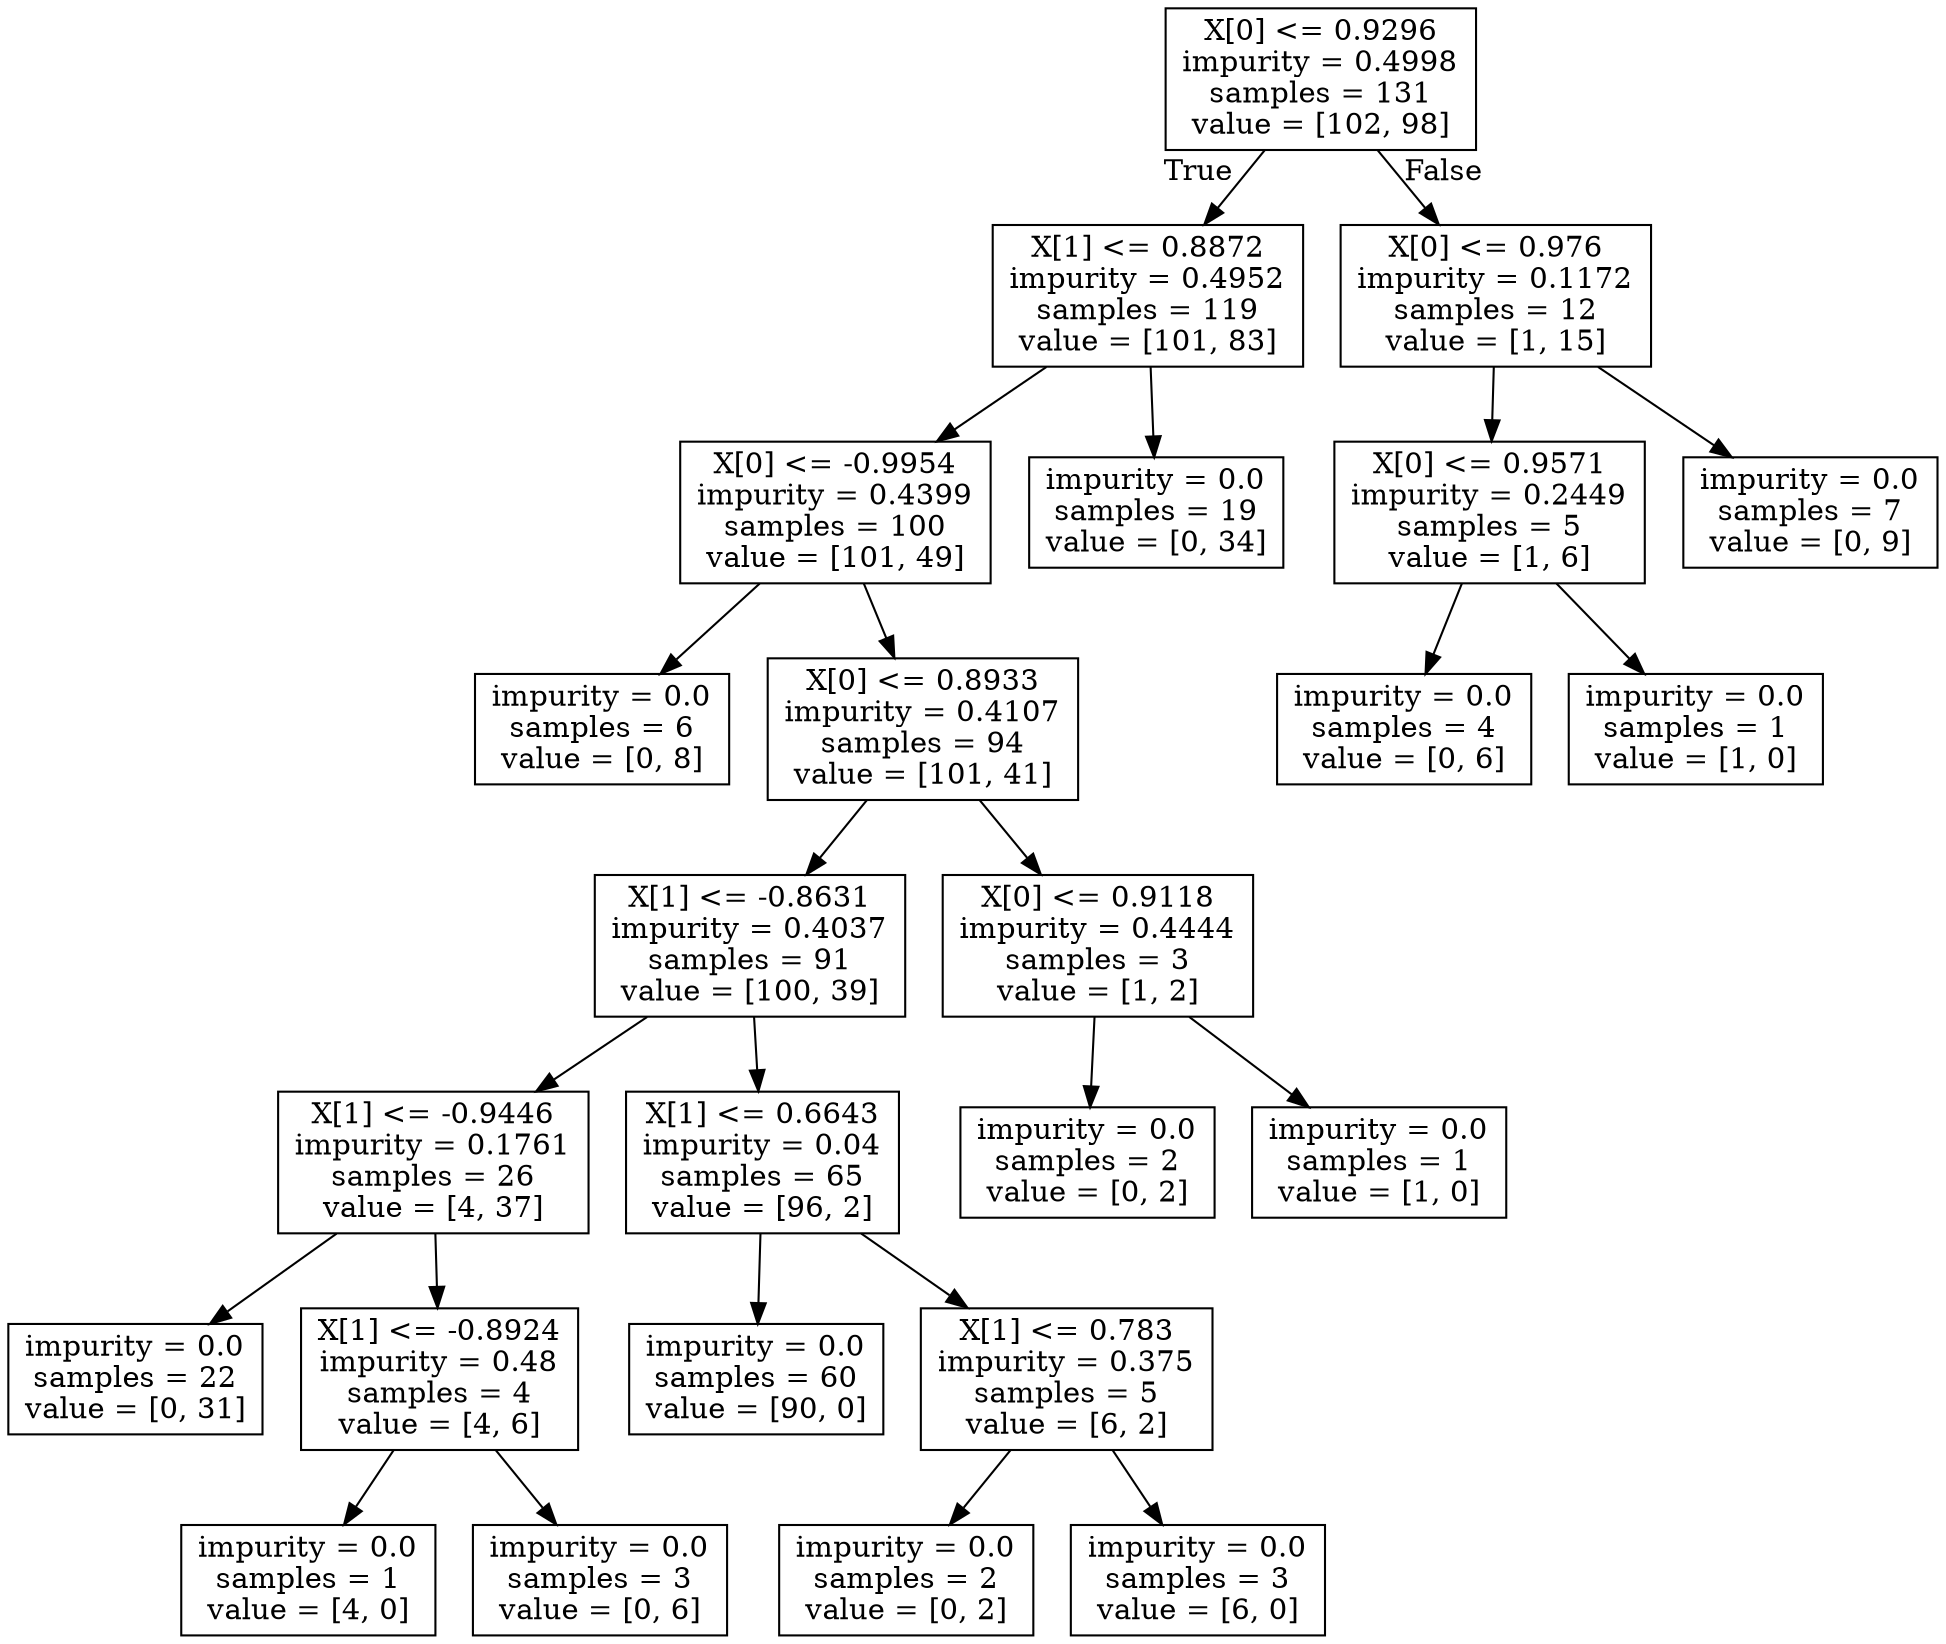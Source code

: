 digraph Tree {
node [shape=box] ;
0 [label="X[0] <= 0.9296\nimpurity = 0.4998\nsamples = 131\nvalue = [102, 98]"] ;
1 [label="X[1] <= 0.8872\nimpurity = 0.4952\nsamples = 119\nvalue = [101, 83]"] ;
0 -> 1 [labeldistance=2.5, labelangle=45, headlabel="True"] ;
2 [label="X[0] <= -0.9954\nimpurity = 0.4399\nsamples = 100\nvalue = [101, 49]"] ;
1 -> 2 ;
3 [label="impurity = 0.0\nsamples = 6\nvalue = [0, 8]"] ;
2 -> 3 ;
4 [label="X[0] <= 0.8933\nimpurity = 0.4107\nsamples = 94\nvalue = [101, 41]"] ;
2 -> 4 ;
5 [label="X[1] <= -0.8631\nimpurity = 0.4037\nsamples = 91\nvalue = [100, 39]"] ;
4 -> 5 ;
6 [label="X[1] <= -0.9446\nimpurity = 0.1761\nsamples = 26\nvalue = [4, 37]"] ;
5 -> 6 ;
7 [label="impurity = 0.0\nsamples = 22\nvalue = [0, 31]"] ;
6 -> 7 ;
8 [label="X[1] <= -0.8924\nimpurity = 0.48\nsamples = 4\nvalue = [4, 6]"] ;
6 -> 8 ;
9 [label="impurity = 0.0\nsamples = 1\nvalue = [4, 0]"] ;
8 -> 9 ;
10 [label="impurity = 0.0\nsamples = 3\nvalue = [0, 6]"] ;
8 -> 10 ;
11 [label="X[1] <= 0.6643\nimpurity = 0.04\nsamples = 65\nvalue = [96, 2]"] ;
5 -> 11 ;
12 [label="impurity = 0.0\nsamples = 60\nvalue = [90, 0]"] ;
11 -> 12 ;
13 [label="X[1] <= 0.783\nimpurity = 0.375\nsamples = 5\nvalue = [6, 2]"] ;
11 -> 13 ;
14 [label="impurity = 0.0\nsamples = 2\nvalue = [0, 2]"] ;
13 -> 14 ;
15 [label="impurity = 0.0\nsamples = 3\nvalue = [6, 0]"] ;
13 -> 15 ;
16 [label="X[0] <= 0.9118\nimpurity = 0.4444\nsamples = 3\nvalue = [1, 2]"] ;
4 -> 16 ;
17 [label="impurity = 0.0\nsamples = 2\nvalue = [0, 2]"] ;
16 -> 17 ;
18 [label="impurity = 0.0\nsamples = 1\nvalue = [1, 0]"] ;
16 -> 18 ;
19 [label="impurity = 0.0\nsamples = 19\nvalue = [0, 34]"] ;
1 -> 19 ;
20 [label="X[0] <= 0.976\nimpurity = 0.1172\nsamples = 12\nvalue = [1, 15]"] ;
0 -> 20 [labeldistance=2.5, labelangle=-45, headlabel="False"] ;
21 [label="X[0] <= 0.9571\nimpurity = 0.2449\nsamples = 5\nvalue = [1, 6]"] ;
20 -> 21 ;
22 [label="impurity = 0.0\nsamples = 4\nvalue = [0, 6]"] ;
21 -> 22 ;
23 [label="impurity = 0.0\nsamples = 1\nvalue = [1, 0]"] ;
21 -> 23 ;
24 [label="impurity = 0.0\nsamples = 7\nvalue = [0, 9]"] ;
20 -> 24 ;
}